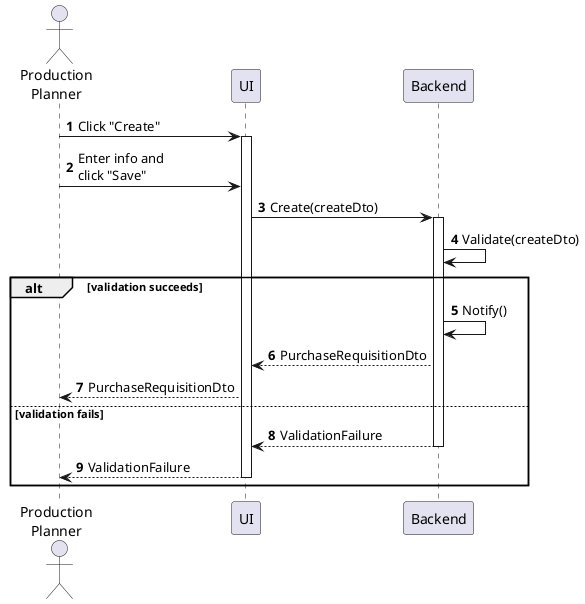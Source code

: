 @startuml purchase-requisition-create
autonumber

actor "Production\nPlanner" as a
participant UI as f
participant Backend as b

a -> f : Click "Create"
activate f
a -> f : Enter info and\nclick "Save"
f -> b : Create(createDto)
activate b
b -> b : Validate(createDto)

alt validation succeeds
    b -> b : Notify()
    b --> f : PurchaseRequisitionDto
    f --> a : PurchaseRequisitionDto
else validation fails
    return ValidationFailure
    return ValidationFailure
end
@enduml